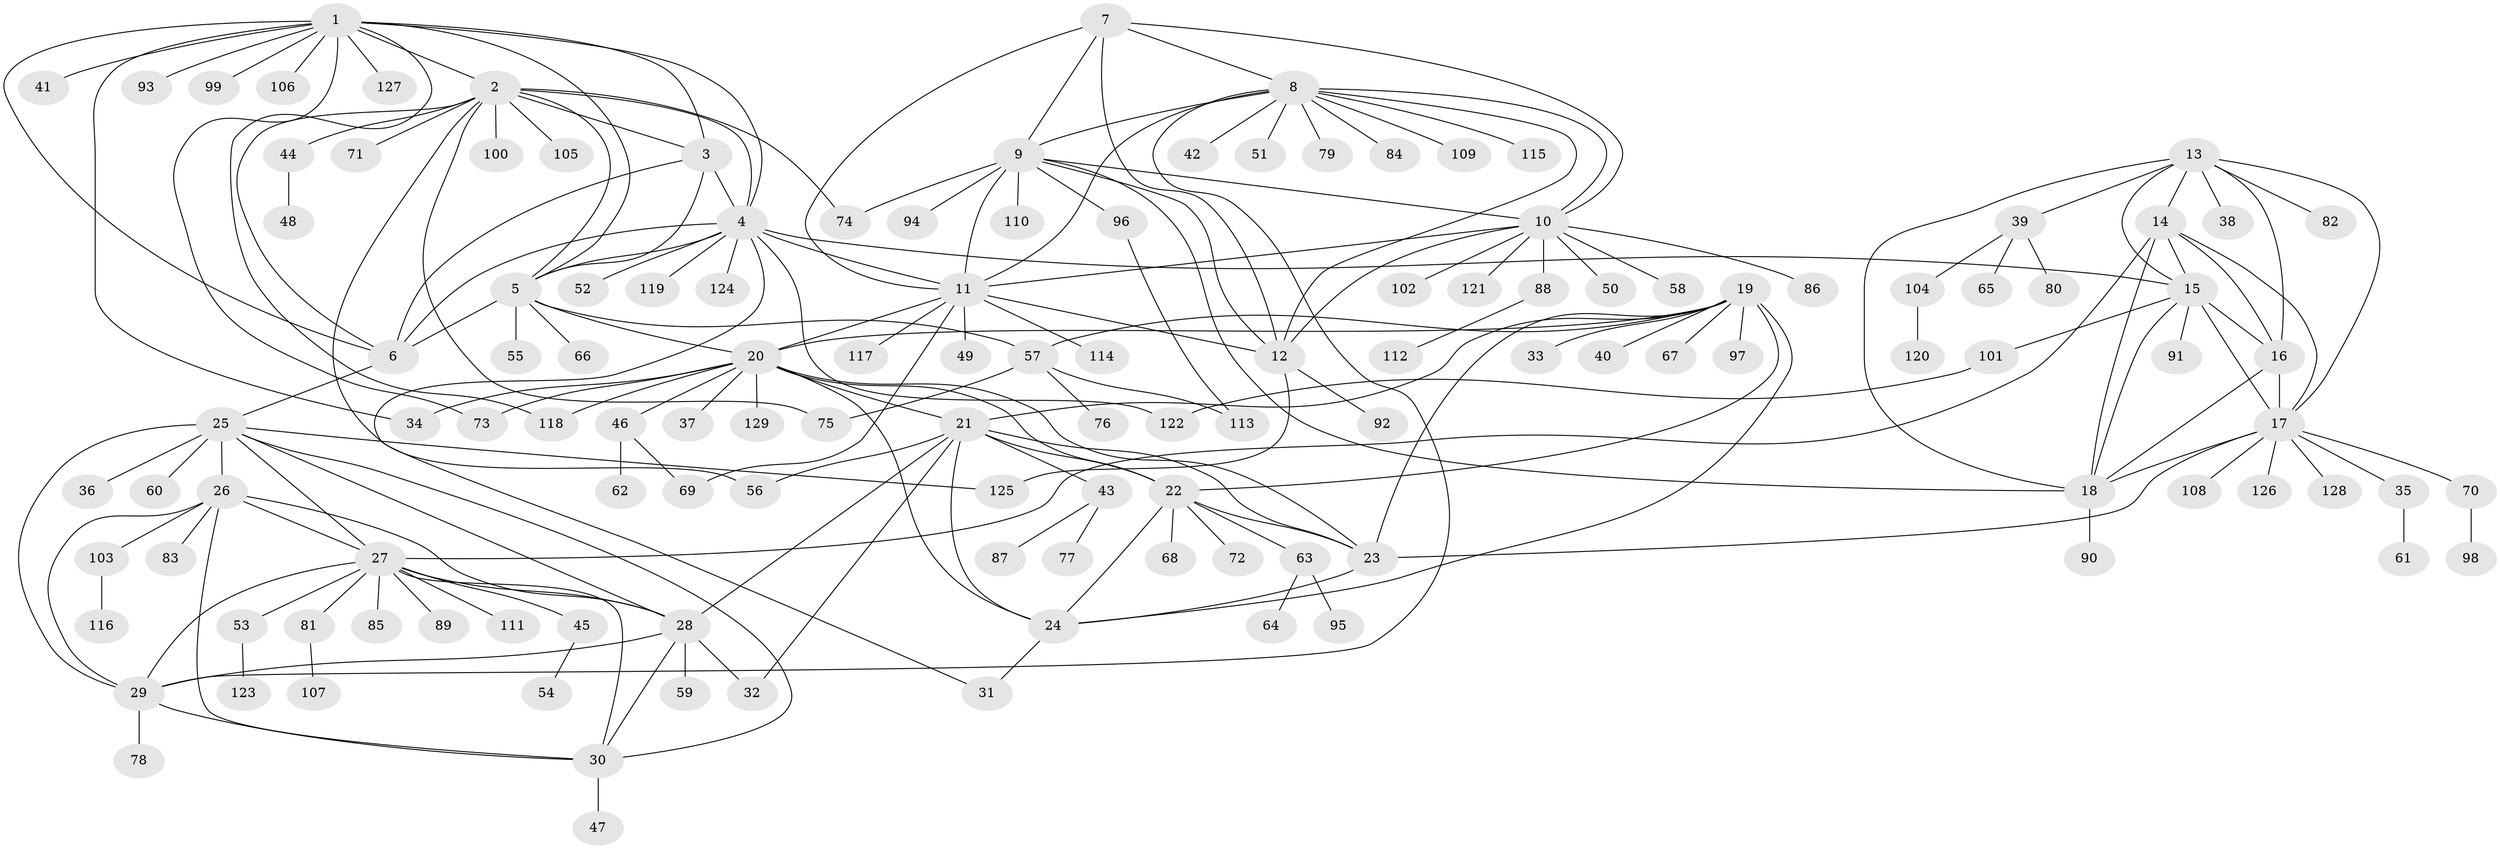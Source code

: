 // coarse degree distribution, {10: 0.030303030303030304, 11: 0.020202020202020204, 6: 0.030303030303030304, 9: 0.020202020202020204, 14: 0.010101010101010102, 5: 0.030303030303030304, 8: 0.04040404040404041, 4: 0.020202020202020204, 12: 0.010101010101010102, 7: 0.020202020202020204, 2: 0.15151515151515152, 1: 0.6161616161616161}
// Generated by graph-tools (version 1.1) at 2025/24/03/03/25 07:24:11]
// undirected, 129 vertices, 197 edges
graph export_dot {
graph [start="1"]
  node [color=gray90,style=filled];
  1;
  2;
  3;
  4;
  5;
  6;
  7;
  8;
  9;
  10;
  11;
  12;
  13;
  14;
  15;
  16;
  17;
  18;
  19;
  20;
  21;
  22;
  23;
  24;
  25;
  26;
  27;
  28;
  29;
  30;
  31;
  32;
  33;
  34;
  35;
  36;
  37;
  38;
  39;
  40;
  41;
  42;
  43;
  44;
  45;
  46;
  47;
  48;
  49;
  50;
  51;
  52;
  53;
  54;
  55;
  56;
  57;
  58;
  59;
  60;
  61;
  62;
  63;
  64;
  65;
  66;
  67;
  68;
  69;
  70;
  71;
  72;
  73;
  74;
  75;
  76;
  77;
  78;
  79;
  80;
  81;
  82;
  83;
  84;
  85;
  86;
  87;
  88;
  89;
  90;
  91;
  92;
  93;
  94;
  95;
  96;
  97;
  98;
  99;
  100;
  101;
  102;
  103;
  104;
  105;
  106;
  107;
  108;
  109;
  110;
  111;
  112;
  113;
  114;
  115;
  116;
  117;
  118;
  119;
  120;
  121;
  122;
  123;
  124;
  125;
  126;
  127;
  128;
  129;
  1 -- 2;
  1 -- 3;
  1 -- 4;
  1 -- 5;
  1 -- 6;
  1 -- 34;
  1 -- 41;
  1 -- 73;
  1 -- 93;
  1 -- 99;
  1 -- 106;
  1 -- 118;
  1 -- 127;
  2 -- 3;
  2 -- 4;
  2 -- 5;
  2 -- 6;
  2 -- 44;
  2 -- 56;
  2 -- 71;
  2 -- 74;
  2 -- 75;
  2 -- 100;
  2 -- 105;
  3 -- 4;
  3 -- 5;
  3 -- 6;
  4 -- 5;
  4 -- 6;
  4 -- 11;
  4 -- 15;
  4 -- 31;
  4 -- 52;
  4 -- 119;
  4 -- 122;
  4 -- 124;
  5 -- 6;
  5 -- 20;
  5 -- 55;
  5 -- 57;
  5 -- 66;
  6 -- 25;
  7 -- 8;
  7 -- 9;
  7 -- 10;
  7 -- 11;
  7 -- 12;
  8 -- 9;
  8 -- 10;
  8 -- 11;
  8 -- 12;
  8 -- 29;
  8 -- 42;
  8 -- 51;
  8 -- 79;
  8 -- 84;
  8 -- 109;
  8 -- 115;
  9 -- 10;
  9 -- 11;
  9 -- 12;
  9 -- 18;
  9 -- 74;
  9 -- 94;
  9 -- 96;
  9 -- 110;
  10 -- 11;
  10 -- 12;
  10 -- 50;
  10 -- 58;
  10 -- 86;
  10 -- 88;
  10 -- 102;
  10 -- 121;
  11 -- 12;
  11 -- 20;
  11 -- 49;
  11 -- 69;
  11 -- 114;
  11 -- 117;
  12 -- 92;
  12 -- 125;
  13 -- 14;
  13 -- 15;
  13 -- 16;
  13 -- 17;
  13 -- 18;
  13 -- 38;
  13 -- 39;
  13 -- 82;
  14 -- 15;
  14 -- 16;
  14 -- 17;
  14 -- 18;
  14 -- 27;
  15 -- 16;
  15 -- 17;
  15 -- 18;
  15 -- 91;
  15 -- 101;
  16 -- 17;
  16 -- 18;
  17 -- 18;
  17 -- 23;
  17 -- 35;
  17 -- 70;
  17 -- 108;
  17 -- 126;
  17 -- 128;
  18 -- 90;
  19 -- 20;
  19 -- 21;
  19 -- 22;
  19 -- 23;
  19 -- 24;
  19 -- 33;
  19 -- 40;
  19 -- 57;
  19 -- 67;
  19 -- 97;
  20 -- 21;
  20 -- 22;
  20 -- 23;
  20 -- 24;
  20 -- 34;
  20 -- 37;
  20 -- 46;
  20 -- 73;
  20 -- 118;
  20 -- 129;
  21 -- 22;
  21 -- 23;
  21 -- 24;
  21 -- 28;
  21 -- 32;
  21 -- 43;
  21 -- 56;
  22 -- 23;
  22 -- 24;
  22 -- 63;
  22 -- 68;
  22 -- 72;
  23 -- 24;
  24 -- 31;
  25 -- 26;
  25 -- 27;
  25 -- 28;
  25 -- 29;
  25 -- 30;
  25 -- 36;
  25 -- 60;
  25 -- 125;
  26 -- 27;
  26 -- 28;
  26 -- 29;
  26 -- 30;
  26 -- 83;
  26 -- 103;
  27 -- 28;
  27 -- 29;
  27 -- 30;
  27 -- 45;
  27 -- 53;
  27 -- 81;
  27 -- 85;
  27 -- 89;
  27 -- 111;
  28 -- 29;
  28 -- 30;
  28 -- 32;
  28 -- 59;
  29 -- 30;
  29 -- 78;
  30 -- 47;
  35 -- 61;
  39 -- 65;
  39 -- 80;
  39 -- 104;
  43 -- 77;
  43 -- 87;
  44 -- 48;
  45 -- 54;
  46 -- 62;
  46 -- 69;
  53 -- 123;
  57 -- 75;
  57 -- 76;
  57 -- 113;
  63 -- 64;
  63 -- 95;
  70 -- 98;
  81 -- 107;
  88 -- 112;
  96 -- 113;
  101 -- 122;
  103 -- 116;
  104 -- 120;
}
